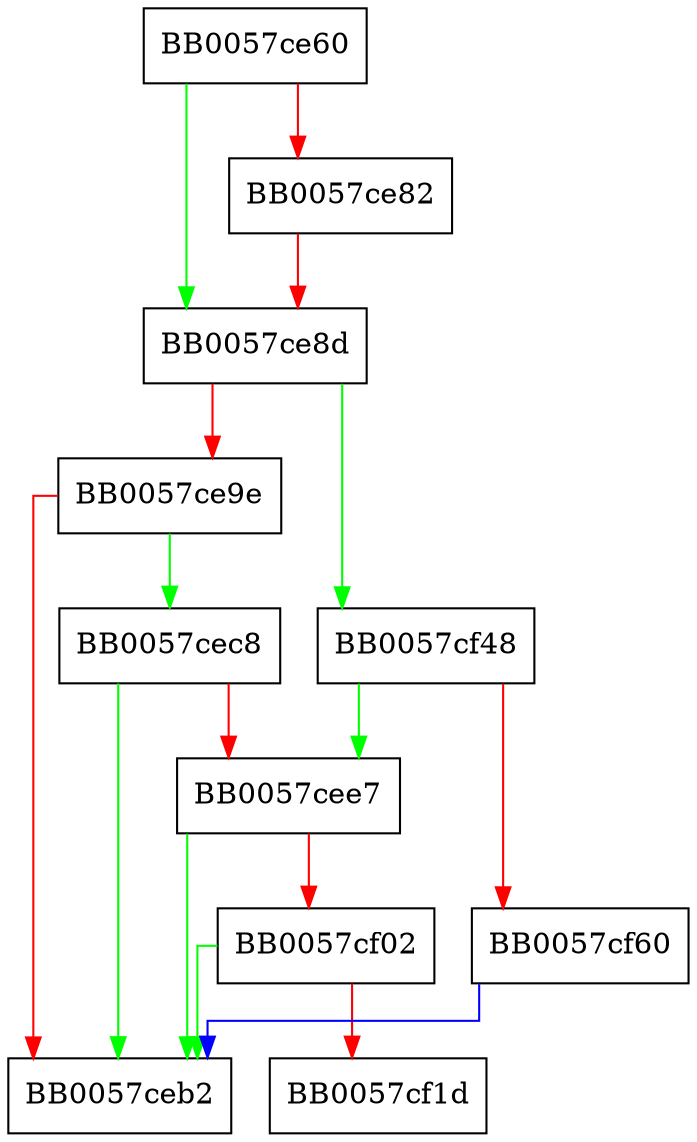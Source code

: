 digraph dsa_priv_print {
  node [shape="box"];
  graph [splines=ortho];
  BB0057ce60 -> BB0057ce8d [color="green"];
  BB0057ce60 -> BB0057ce82 [color="red"];
  BB0057ce82 -> BB0057ce8d [color="red"];
  BB0057ce8d -> BB0057cf48 [color="green"];
  BB0057ce8d -> BB0057ce9e [color="red"];
  BB0057ce9e -> BB0057cec8 [color="green"];
  BB0057ce9e -> BB0057ceb2 [color="red"];
  BB0057cec8 -> BB0057ceb2 [color="green"];
  BB0057cec8 -> BB0057cee7 [color="red"];
  BB0057cee7 -> BB0057ceb2 [color="green"];
  BB0057cee7 -> BB0057cf02 [color="red"];
  BB0057cf02 -> BB0057ceb2 [color="green"];
  BB0057cf02 -> BB0057cf1d [color="red"];
  BB0057cf48 -> BB0057cee7 [color="green"];
  BB0057cf48 -> BB0057cf60 [color="red"];
  BB0057cf60 -> BB0057ceb2 [color="blue"];
}